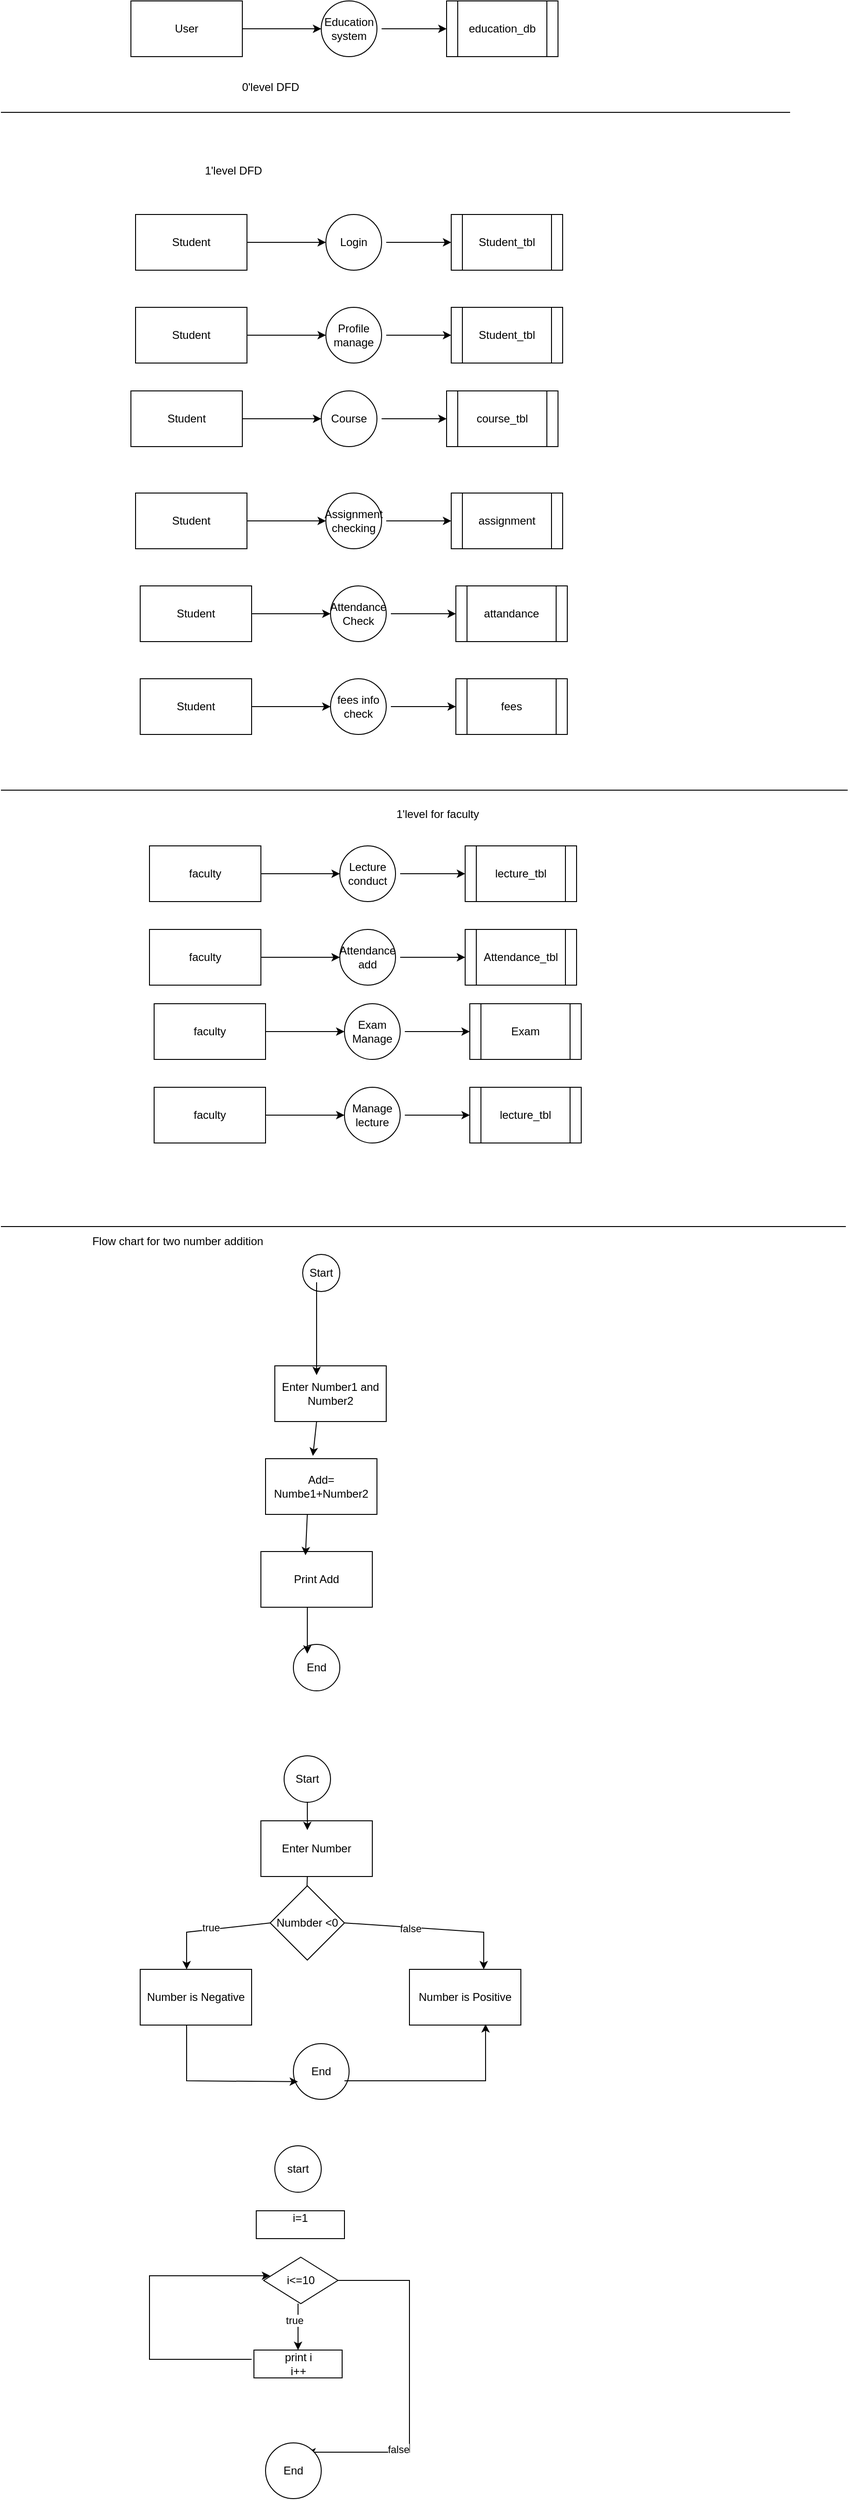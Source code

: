 <mxfile version="26.0.6">
  <diagram name="Page-1" id="3cgVduaGfbdR9CwbvbIO">
    <mxGraphModel dx="880" dy="468" grid="1" gridSize="10" guides="1" tooltips="1" connect="1" arrows="1" fold="1" page="1" pageScale="1" pageWidth="850" pageHeight="1100" math="0" shadow="0">
      <root>
        <mxCell id="0" />
        <mxCell id="1" parent="0" />
        <mxCell id="F1ZpXmMgRoGmj6HplNzn-1" value="User" style="rounded=0;whiteSpace=wrap;html=1;" vertex="1" parent="1">
          <mxGeometry x="140" y="80" width="120" height="60" as="geometry" />
        </mxCell>
        <mxCell id="F1ZpXmMgRoGmj6HplNzn-2" value="Education system" style="ellipse;whiteSpace=wrap;html=1;aspect=fixed;" vertex="1" parent="1">
          <mxGeometry x="345" y="80" width="60" height="60" as="geometry" />
        </mxCell>
        <mxCell id="F1ZpXmMgRoGmj6HplNzn-3" value="education_db" style="shape=process;whiteSpace=wrap;html=1;backgroundOutline=1;" vertex="1" parent="1">
          <mxGeometry x="480" y="80" width="120" height="60" as="geometry" />
        </mxCell>
        <mxCell id="F1ZpXmMgRoGmj6HplNzn-4" value="" style="endArrow=classic;html=1;rounded=0;entryX=0;entryY=0.5;entryDx=0;entryDy=0;" edge="1" parent="1" target="F1ZpXmMgRoGmj6HplNzn-2">
          <mxGeometry width="50" height="50" relative="1" as="geometry">
            <mxPoint x="260" y="110" as="sourcePoint" />
            <mxPoint x="310" y="60" as="targetPoint" />
          </mxGeometry>
        </mxCell>
        <mxCell id="F1ZpXmMgRoGmj6HplNzn-5" value="" style="endArrow=classic;html=1;rounded=0;" edge="1" parent="1" target="F1ZpXmMgRoGmj6HplNzn-3">
          <mxGeometry width="50" height="50" relative="1" as="geometry">
            <mxPoint x="410" y="110" as="sourcePoint" />
            <mxPoint x="460" y="60" as="targetPoint" />
          </mxGeometry>
        </mxCell>
        <mxCell id="F1ZpXmMgRoGmj6HplNzn-6" value="0&#39;level DFD" style="text;html=1;align=center;verticalAlign=middle;resizable=0;points=[];autosize=1;strokeColor=none;fillColor=none;" vertex="1" parent="1">
          <mxGeometry x="245" y="158" width="90" height="30" as="geometry" />
        </mxCell>
        <mxCell id="F1ZpXmMgRoGmj6HplNzn-22" value="" style="endArrow=none;html=1;rounded=0;" edge="1" parent="1">
          <mxGeometry width="50" height="50" relative="1" as="geometry">
            <mxPoint y="200" as="sourcePoint" />
            <mxPoint x="850" y="200" as="targetPoint" />
          </mxGeometry>
        </mxCell>
        <mxCell id="F1ZpXmMgRoGmj6HplNzn-38" value="Student" style="rounded=0;whiteSpace=wrap;html=1;" vertex="1" parent="1">
          <mxGeometry x="145" y="310" width="120" height="60" as="geometry" />
        </mxCell>
        <mxCell id="F1ZpXmMgRoGmj6HplNzn-39" value="Login" style="ellipse;whiteSpace=wrap;html=1;aspect=fixed;" vertex="1" parent="1">
          <mxGeometry x="350" y="310" width="60" height="60" as="geometry" />
        </mxCell>
        <mxCell id="F1ZpXmMgRoGmj6HplNzn-40" value="Student_tbl" style="shape=process;whiteSpace=wrap;html=1;backgroundOutline=1;" vertex="1" parent="1">
          <mxGeometry x="485" y="310" width="120" height="60" as="geometry" />
        </mxCell>
        <mxCell id="F1ZpXmMgRoGmj6HplNzn-41" value="" style="endArrow=classic;html=1;rounded=0;entryX=0;entryY=0.5;entryDx=0;entryDy=0;" edge="1" parent="1" target="F1ZpXmMgRoGmj6HplNzn-39">
          <mxGeometry width="50" height="50" relative="1" as="geometry">
            <mxPoint x="265" y="340" as="sourcePoint" />
            <mxPoint x="315" y="290" as="targetPoint" />
          </mxGeometry>
        </mxCell>
        <mxCell id="F1ZpXmMgRoGmj6HplNzn-42" value="" style="endArrow=classic;html=1;rounded=0;" edge="1" parent="1" target="F1ZpXmMgRoGmj6HplNzn-40">
          <mxGeometry width="50" height="50" relative="1" as="geometry">
            <mxPoint x="415" y="340" as="sourcePoint" />
            <mxPoint x="465" y="290" as="targetPoint" />
          </mxGeometry>
        </mxCell>
        <mxCell id="F1ZpXmMgRoGmj6HplNzn-43" value="Student" style="rounded=0;whiteSpace=wrap;html=1;" vertex="1" parent="1">
          <mxGeometry x="145" y="410" width="120" height="60" as="geometry" />
        </mxCell>
        <mxCell id="F1ZpXmMgRoGmj6HplNzn-44" value="Profile manage" style="ellipse;whiteSpace=wrap;html=1;aspect=fixed;" vertex="1" parent="1">
          <mxGeometry x="350" y="410" width="60" height="60" as="geometry" />
        </mxCell>
        <mxCell id="F1ZpXmMgRoGmj6HplNzn-45" value="Student_tbl" style="shape=process;whiteSpace=wrap;html=1;backgroundOutline=1;" vertex="1" parent="1">
          <mxGeometry x="485" y="410" width="120" height="60" as="geometry" />
        </mxCell>
        <mxCell id="F1ZpXmMgRoGmj6HplNzn-46" value="" style="endArrow=classic;html=1;rounded=0;entryX=0;entryY=0.5;entryDx=0;entryDy=0;" edge="1" parent="1" target="F1ZpXmMgRoGmj6HplNzn-44">
          <mxGeometry width="50" height="50" relative="1" as="geometry">
            <mxPoint x="265" y="440" as="sourcePoint" />
            <mxPoint x="315" y="390" as="targetPoint" />
          </mxGeometry>
        </mxCell>
        <mxCell id="F1ZpXmMgRoGmj6HplNzn-47" value="" style="endArrow=classic;html=1;rounded=0;" edge="1" parent="1" target="F1ZpXmMgRoGmj6HplNzn-45">
          <mxGeometry width="50" height="50" relative="1" as="geometry">
            <mxPoint x="415" y="440" as="sourcePoint" />
            <mxPoint x="465" y="390" as="targetPoint" />
          </mxGeometry>
        </mxCell>
        <mxCell id="F1ZpXmMgRoGmj6HplNzn-48" value="Student" style="rounded=0;whiteSpace=wrap;html=1;" vertex="1" parent="1">
          <mxGeometry x="140" y="500" width="120" height="60" as="geometry" />
        </mxCell>
        <mxCell id="F1ZpXmMgRoGmj6HplNzn-49" value="Course" style="ellipse;whiteSpace=wrap;html=1;aspect=fixed;" vertex="1" parent="1">
          <mxGeometry x="345" y="500" width="60" height="60" as="geometry" />
        </mxCell>
        <mxCell id="F1ZpXmMgRoGmj6HplNzn-50" value="course_tbl" style="shape=process;whiteSpace=wrap;html=1;backgroundOutline=1;" vertex="1" parent="1">
          <mxGeometry x="480" y="500" width="120" height="60" as="geometry" />
        </mxCell>
        <mxCell id="F1ZpXmMgRoGmj6HplNzn-51" value="" style="endArrow=classic;html=1;rounded=0;entryX=0;entryY=0.5;entryDx=0;entryDy=0;" edge="1" parent="1" target="F1ZpXmMgRoGmj6HplNzn-49">
          <mxGeometry width="50" height="50" relative="1" as="geometry">
            <mxPoint x="260" y="530" as="sourcePoint" />
            <mxPoint x="310" y="480" as="targetPoint" />
          </mxGeometry>
        </mxCell>
        <mxCell id="F1ZpXmMgRoGmj6HplNzn-52" value="" style="endArrow=classic;html=1;rounded=0;" edge="1" parent="1" target="F1ZpXmMgRoGmj6HplNzn-50">
          <mxGeometry width="50" height="50" relative="1" as="geometry">
            <mxPoint x="410" y="530" as="sourcePoint" />
            <mxPoint x="460" y="480" as="targetPoint" />
          </mxGeometry>
        </mxCell>
        <mxCell id="F1ZpXmMgRoGmj6HplNzn-53" value="1&#39;level DFD" style="text;html=1;align=center;verticalAlign=middle;resizable=0;points=[];autosize=1;strokeColor=none;fillColor=none;" vertex="1" parent="1">
          <mxGeometry x="205" y="248" width="90" height="30" as="geometry" />
        </mxCell>
        <mxCell id="F1ZpXmMgRoGmj6HplNzn-54" value="Student" style="rounded=0;whiteSpace=wrap;html=1;" vertex="1" parent="1">
          <mxGeometry x="145" y="610" width="120" height="60" as="geometry" />
        </mxCell>
        <mxCell id="F1ZpXmMgRoGmj6HplNzn-55" value="Assignment checking" style="ellipse;whiteSpace=wrap;html=1;aspect=fixed;" vertex="1" parent="1">
          <mxGeometry x="350" y="610" width="60" height="60" as="geometry" />
        </mxCell>
        <mxCell id="F1ZpXmMgRoGmj6HplNzn-56" value="assignment" style="shape=process;whiteSpace=wrap;html=1;backgroundOutline=1;" vertex="1" parent="1">
          <mxGeometry x="485" y="610" width="120" height="60" as="geometry" />
        </mxCell>
        <mxCell id="F1ZpXmMgRoGmj6HplNzn-57" value="" style="endArrow=classic;html=1;rounded=0;entryX=0;entryY=0.5;entryDx=0;entryDy=0;" edge="1" parent="1" target="F1ZpXmMgRoGmj6HplNzn-55">
          <mxGeometry width="50" height="50" relative="1" as="geometry">
            <mxPoint x="265" y="640" as="sourcePoint" />
            <mxPoint x="315" y="590" as="targetPoint" />
          </mxGeometry>
        </mxCell>
        <mxCell id="F1ZpXmMgRoGmj6HplNzn-58" value="" style="endArrow=classic;html=1;rounded=0;" edge="1" parent="1" target="F1ZpXmMgRoGmj6HplNzn-56">
          <mxGeometry width="50" height="50" relative="1" as="geometry">
            <mxPoint x="415" y="640" as="sourcePoint" />
            <mxPoint x="465" y="590" as="targetPoint" />
          </mxGeometry>
        </mxCell>
        <mxCell id="F1ZpXmMgRoGmj6HplNzn-59" value="Student" style="rounded=0;whiteSpace=wrap;html=1;" vertex="1" parent="1">
          <mxGeometry x="150" y="710" width="120" height="60" as="geometry" />
        </mxCell>
        <mxCell id="F1ZpXmMgRoGmj6HplNzn-60" value="Attendance Check" style="ellipse;whiteSpace=wrap;html=1;aspect=fixed;" vertex="1" parent="1">
          <mxGeometry x="355" y="710" width="60" height="60" as="geometry" />
        </mxCell>
        <mxCell id="F1ZpXmMgRoGmj6HplNzn-61" value="attandance" style="shape=process;whiteSpace=wrap;html=1;backgroundOutline=1;" vertex="1" parent="1">
          <mxGeometry x="490" y="710" width="120" height="60" as="geometry" />
        </mxCell>
        <mxCell id="F1ZpXmMgRoGmj6HplNzn-62" value="" style="endArrow=classic;html=1;rounded=0;entryX=0;entryY=0.5;entryDx=0;entryDy=0;" edge="1" parent="1" target="F1ZpXmMgRoGmj6HplNzn-60">
          <mxGeometry width="50" height="50" relative="1" as="geometry">
            <mxPoint x="270" y="740" as="sourcePoint" />
            <mxPoint x="320" y="690" as="targetPoint" />
          </mxGeometry>
        </mxCell>
        <mxCell id="F1ZpXmMgRoGmj6HplNzn-63" value="" style="endArrow=classic;html=1;rounded=0;" edge="1" parent="1" target="F1ZpXmMgRoGmj6HplNzn-61">
          <mxGeometry width="50" height="50" relative="1" as="geometry">
            <mxPoint x="420" y="740" as="sourcePoint" />
            <mxPoint x="470" y="690" as="targetPoint" />
          </mxGeometry>
        </mxCell>
        <mxCell id="F1ZpXmMgRoGmj6HplNzn-74" value="Student" style="rounded=0;whiteSpace=wrap;html=1;" vertex="1" parent="1">
          <mxGeometry x="150" y="810" width="120" height="60" as="geometry" />
        </mxCell>
        <mxCell id="F1ZpXmMgRoGmj6HplNzn-75" value="fees info check" style="ellipse;whiteSpace=wrap;html=1;aspect=fixed;" vertex="1" parent="1">
          <mxGeometry x="355" y="810" width="60" height="60" as="geometry" />
        </mxCell>
        <mxCell id="F1ZpXmMgRoGmj6HplNzn-76" value="fees" style="shape=process;whiteSpace=wrap;html=1;backgroundOutline=1;" vertex="1" parent="1">
          <mxGeometry x="490" y="810" width="120" height="60" as="geometry" />
        </mxCell>
        <mxCell id="F1ZpXmMgRoGmj6HplNzn-77" value="" style="endArrow=classic;html=1;rounded=0;entryX=0;entryY=0.5;entryDx=0;entryDy=0;" edge="1" parent="1" target="F1ZpXmMgRoGmj6HplNzn-75">
          <mxGeometry width="50" height="50" relative="1" as="geometry">
            <mxPoint x="270" y="840" as="sourcePoint" />
            <mxPoint x="320" y="790" as="targetPoint" />
          </mxGeometry>
        </mxCell>
        <mxCell id="F1ZpXmMgRoGmj6HplNzn-78" value="" style="endArrow=classic;html=1;rounded=0;" edge="1" parent="1" target="F1ZpXmMgRoGmj6HplNzn-76">
          <mxGeometry width="50" height="50" relative="1" as="geometry">
            <mxPoint x="420" y="840" as="sourcePoint" />
            <mxPoint x="470" y="790" as="targetPoint" />
          </mxGeometry>
        </mxCell>
        <mxCell id="F1ZpXmMgRoGmj6HplNzn-79" value="" style="endArrow=none;html=1;rounded=0;" edge="1" parent="1">
          <mxGeometry width="50" height="50" relative="1" as="geometry">
            <mxPoint y="930" as="sourcePoint" />
            <mxPoint x="912" y="930" as="targetPoint" />
          </mxGeometry>
        </mxCell>
        <mxCell id="F1ZpXmMgRoGmj6HplNzn-80" value="1&#39;level for faculty&lt;div&gt;&lt;br&gt;&lt;/div&gt;" style="text;html=1;align=center;verticalAlign=middle;resizable=0;points=[];autosize=1;strokeColor=none;fillColor=none;" vertex="1" parent="1">
          <mxGeometry x="415" y="943" width="110" height="40" as="geometry" />
        </mxCell>
        <mxCell id="F1ZpXmMgRoGmj6HplNzn-81" value="faculty" style="rounded=0;whiteSpace=wrap;html=1;" vertex="1" parent="1">
          <mxGeometry x="160" y="990" width="120" height="60" as="geometry" />
        </mxCell>
        <mxCell id="F1ZpXmMgRoGmj6HplNzn-82" value="Lecture conduct" style="ellipse;whiteSpace=wrap;html=1;aspect=fixed;" vertex="1" parent="1">
          <mxGeometry x="365" y="990" width="60" height="60" as="geometry" />
        </mxCell>
        <mxCell id="F1ZpXmMgRoGmj6HplNzn-83" value="lecture_tbl" style="shape=process;whiteSpace=wrap;html=1;backgroundOutline=1;" vertex="1" parent="1">
          <mxGeometry x="500" y="990" width="120" height="60" as="geometry" />
        </mxCell>
        <mxCell id="F1ZpXmMgRoGmj6HplNzn-84" value="" style="endArrow=classic;html=1;rounded=0;entryX=0;entryY=0.5;entryDx=0;entryDy=0;" edge="1" parent="1" target="F1ZpXmMgRoGmj6HplNzn-82">
          <mxGeometry width="50" height="50" relative="1" as="geometry">
            <mxPoint x="280" y="1020" as="sourcePoint" />
            <mxPoint x="330" y="970" as="targetPoint" />
          </mxGeometry>
        </mxCell>
        <mxCell id="F1ZpXmMgRoGmj6HplNzn-85" value="" style="endArrow=classic;html=1;rounded=0;" edge="1" parent="1" target="F1ZpXmMgRoGmj6HplNzn-83">
          <mxGeometry width="50" height="50" relative="1" as="geometry">
            <mxPoint x="430" y="1020" as="sourcePoint" />
            <mxPoint x="480" y="970" as="targetPoint" />
          </mxGeometry>
        </mxCell>
        <mxCell id="F1ZpXmMgRoGmj6HplNzn-101" value="faculty" style="rounded=0;whiteSpace=wrap;html=1;" vertex="1" parent="1">
          <mxGeometry x="160" y="1080" width="120" height="60" as="geometry" />
        </mxCell>
        <mxCell id="F1ZpXmMgRoGmj6HplNzn-102" value="Attendance add" style="ellipse;whiteSpace=wrap;html=1;aspect=fixed;" vertex="1" parent="1">
          <mxGeometry x="365" y="1080" width="60" height="60" as="geometry" />
        </mxCell>
        <mxCell id="F1ZpXmMgRoGmj6HplNzn-103" value="Attendance_tbl" style="shape=process;whiteSpace=wrap;html=1;backgroundOutline=1;" vertex="1" parent="1">
          <mxGeometry x="500" y="1080" width="120" height="60" as="geometry" />
        </mxCell>
        <mxCell id="F1ZpXmMgRoGmj6HplNzn-104" value="" style="endArrow=classic;html=1;rounded=0;entryX=0;entryY=0.5;entryDx=0;entryDy=0;" edge="1" parent="1" target="F1ZpXmMgRoGmj6HplNzn-102">
          <mxGeometry width="50" height="50" relative="1" as="geometry">
            <mxPoint x="280" y="1110" as="sourcePoint" />
            <mxPoint x="330" y="1060" as="targetPoint" />
          </mxGeometry>
        </mxCell>
        <mxCell id="F1ZpXmMgRoGmj6HplNzn-105" value="" style="endArrow=classic;html=1;rounded=0;" edge="1" parent="1" target="F1ZpXmMgRoGmj6HplNzn-103">
          <mxGeometry width="50" height="50" relative="1" as="geometry">
            <mxPoint x="430" y="1110" as="sourcePoint" />
            <mxPoint x="480" y="1060" as="targetPoint" />
          </mxGeometry>
        </mxCell>
        <mxCell id="F1ZpXmMgRoGmj6HplNzn-106" value="faculty" style="rounded=0;whiteSpace=wrap;html=1;" vertex="1" parent="1">
          <mxGeometry x="165" y="1160" width="120" height="60" as="geometry" />
        </mxCell>
        <mxCell id="F1ZpXmMgRoGmj6HplNzn-107" value="Exam Manage" style="ellipse;whiteSpace=wrap;html=1;aspect=fixed;" vertex="1" parent="1">
          <mxGeometry x="370" y="1160" width="60" height="60" as="geometry" />
        </mxCell>
        <mxCell id="F1ZpXmMgRoGmj6HplNzn-108" value="Exam" style="shape=process;whiteSpace=wrap;html=1;backgroundOutline=1;" vertex="1" parent="1">
          <mxGeometry x="505" y="1160" width="120" height="60" as="geometry" />
        </mxCell>
        <mxCell id="F1ZpXmMgRoGmj6HplNzn-109" value="" style="endArrow=classic;html=1;rounded=0;entryX=0;entryY=0.5;entryDx=0;entryDy=0;" edge="1" parent="1" target="F1ZpXmMgRoGmj6HplNzn-107">
          <mxGeometry width="50" height="50" relative="1" as="geometry">
            <mxPoint x="285" y="1190" as="sourcePoint" />
            <mxPoint x="335" y="1140" as="targetPoint" />
          </mxGeometry>
        </mxCell>
        <mxCell id="F1ZpXmMgRoGmj6HplNzn-110" value="" style="endArrow=classic;html=1;rounded=0;" edge="1" parent="1" target="F1ZpXmMgRoGmj6HplNzn-108">
          <mxGeometry width="50" height="50" relative="1" as="geometry">
            <mxPoint x="435" y="1190" as="sourcePoint" />
            <mxPoint x="485" y="1140" as="targetPoint" />
          </mxGeometry>
        </mxCell>
        <mxCell id="F1ZpXmMgRoGmj6HplNzn-111" value="faculty" style="rounded=0;whiteSpace=wrap;html=1;" vertex="1" parent="1">
          <mxGeometry x="165" y="1250" width="120" height="60" as="geometry" />
        </mxCell>
        <mxCell id="F1ZpXmMgRoGmj6HplNzn-112" value="Manage&lt;div&gt;lecture&lt;/div&gt;" style="ellipse;whiteSpace=wrap;html=1;aspect=fixed;" vertex="1" parent="1">
          <mxGeometry x="370" y="1250" width="60" height="60" as="geometry" />
        </mxCell>
        <mxCell id="F1ZpXmMgRoGmj6HplNzn-113" value="lecture_tbl" style="shape=process;whiteSpace=wrap;html=1;backgroundOutline=1;" vertex="1" parent="1">
          <mxGeometry x="505" y="1250" width="120" height="60" as="geometry" />
        </mxCell>
        <mxCell id="F1ZpXmMgRoGmj6HplNzn-114" value="" style="endArrow=classic;html=1;rounded=0;entryX=0;entryY=0.5;entryDx=0;entryDy=0;" edge="1" parent="1" target="F1ZpXmMgRoGmj6HplNzn-112">
          <mxGeometry width="50" height="50" relative="1" as="geometry">
            <mxPoint x="285" y="1280" as="sourcePoint" />
            <mxPoint x="335" y="1230" as="targetPoint" />
          </mxGeometry>
        </mxCell>
        <mxCell id="F1ZpXmMgRoGmj6HplNzn-115" value="" style="endArrow=classic;html=1;rounded=0;" edge="1" parent="1" target="F1ZpXmMgRoGmj6HplNzn-113">
          <mxGeometry width="50" height="50" relative="1" as="geometry">
            <mxPoint x="435" y="1280" as="sourcePoint" />
            <mxPoint x="485" y="1230" as="targetPoint" />
          </mxGeometry>
        </mxCell>
        <mxCell id="F1ZpXmMgRoGmj6HplNzn-116" value="" style="endArrow=none;html=1;rounded=0;" edge="1" parent="1">
          <mxGeometry width="50" height="50" relative="1" as="geometry">
            <mxPoint y="1400" as="sourcePoint" />
            <mxPoint x="910" y="1400" as="targetPoint" />
          </mxGeometry>
        </mxCell>
        <mxCell id="F1ZpXmMgRoGmj6HplNzn-117" value="Flow chart for two number addition&lt;div&gt;&lt;br&gt;&lt;/div&gt;" style="text;html=1;align=center;verticalAlign=middle;resizable=0;points=[];autosize=1;strokeColor=none;fillColor=none;" vertex="1" parent="1">
          <mxGeometry x="85" y="1403" width="210" height="40" as="geometry" />
        </mxCell>
        <mxCell id="F1ZpXmMgRoGmj6HplNzn-118" value="Start" style="ellipse;whiteSpace=wrap;html=1;aspect=fixed;" vertex="1" parent="1">
          <mxGeometry x="325" y="1430" width="40" height="40" as="geometry" />
        </mxCell>
        <mxCell id="F1ZpXmMgRoGmj6HplNzn-119" value="Enter Number1 and Number2" style="rounded=0;whiteSpace=wrap;html=1;" vertex="1" parent="1">
          <mxGeometry x="295" y="1550" width="120" height="60" as="geometry" />
        </mxCell>
        <mxCell id="F1ZpXmMgRoGmj6HplNzn-120" value="" style="endArrow=classic;html=1;rounded=0;" edge="1" parent="1">
          <mxGeometry width="50" height="50" relative="1" as="geometry">
            <mxPoint x="340" y="1460" as="sourcePoint" />
            <mxPoint x="340" y="1560" as="targetPoint" />
          </mxGeometry>
        </mxCell>
        <mxCell id="F1ZpXmMgRoGmj6HplNzn-121" value="Add= Numbe1+Number2" style="rounded=0;whiteSpace=wrap;html=1;" vertex="1" parent="1">
          <mxGeometry x="285" y="1650" width="120" height="60" as="geometry" />
        </mxCell>
        <mxCell id="F1ZpXmMgRoGmj6HplNzn-122" value="Print Add" style="rounded=0;whiteSpace=wrap;html=1;" vertex="1" parent="1">
          <mxGeometry x="280" y="1750" width="120" height="60" as="geometry" />
        </mxCell>
        <mxCell id="F1ZpXmMgRoGmj6HplNzn-123" value="End" style="ellipse;whiteSpace=wrap;html=1;aspect=fixed;" vertex="1" parent="1">
          <mxGeometry x="315" y="1850" width="50" height="50" as="geometry" />
        </mxCell>
        <mxCell id="F1ZpXmMgRoGmj6HplNzn-124" value="" style="endArrow=classic;html=1;rounded=0;entryX=0.425;entryY=-0.05;entryDx=0;entryDy=0;entryPerimeter=0;" edge="1" parent="1" target="F1ZpXmMgRoGmj6HplNzn-121">
          <mxGeometry width="50" height="50" relative="1" as="geometry">
            <mxPoint x="340" y="1610" as="sourcePoint" />
            <mxPoint x="390" y="1560" as="targetPoint" />
          </mxGeometry>
        </mxCell>
        <mxCell id="F1ZpXmMgRoGmj6HplNzn-125" value="" style="endArrow=classic;html=1;rounded=0;entryX=0.4;entryY=0.067;entryDx=0;entryDy=0;entryPerimeter=0;" edge="1" parent="1" target="F1ZpXmMgRoGmj6HplNzn-122">
          <mxGeometry width="50" height="50" relative="1" as="geometry">
            <mxPoint x="330" y="1710" as="sourcePoint" />
            <mxPoint x="380" y="1660" as="targetPoint" />
          </mxGeometry>
        </mxCell>
        <mxCell id="F1ZpXmMgRoGmj6HplNzn-126" value="" style="endArrow=classic;html=1;rounded=0;entryX=0.3;entryY=0.2;entryDx=0;entryDy=0;entryPerimeter=0;" edge="1" parent="1" target="F1ZpXmMgRoGmj6HplNzn-123">
          <mxGeometry width="50" height="50" relative="1" as="geometry">
            <mxPoint x="330" y="1810" as="sourcePoint" />
            <mxPoint x="380" y="1760" as="targetPoint" />
          </mxGeometry>
        </mxCell>
        <mxCell id="F1ZpXmMgRoGmj6HplNzn-127" value="Start" style="ellipse;whiteSpace=wrap;html=1;aspect=fixed;" vertex="1" parent="1">
          <mxGeometry x="305" y="1970" width="50" height="50" as="geometry" />
        </mxCell>
        <mxCell id="F1ZpXmMgRoGmj6HplNzn-128" value="Enter Number" style="rounded=0;whiteSpace=wrap;html=1;" vertex="1" parent="1">
          <mxGeometry x="280" y="2040" width="120" height="60" as="geometry" />
        </mxCell>
        <mxCell id="F1ZpXmMgRoGmj6HplNzn-130" value="Number is Positive" style="rounded=0;whiteSpace=wrap;html=1;" vertex="1" parent="1">
          <mxGeometry x="440" y="2200" width="120" height="60" as="geometry" />
        </mxCell>
        <mxCell id="F1ZpXmMgRoGmj6HplNzn-131" value="Number is Negative" style="rounded=0;whiteSpace=wrap;html=1;" vertex="1" parent="1">
          <mxGeometry x="150" y="2200" width="120" height="60" as="geometry" />
        </mxCell>
        <mxCell id="F1ZpXmMgRoGmj6HplNzn-132" value="" style="endArrow=classic;html=1;rounded=0;exitX=0;exitY=0.5;exitDx=0;exitDy=0;" edge="1" parent="1" source="F1ZpXmMgRoGmj6HplNzn-143">
          <mxGeometry width="50" height="50" relative="1" as="geometry">
            <mxPoint x="290" y="2160" as="sourcePoint" />
            <mxPoint x="200" y="2200" as="targetPoint" />
            <Array as="points">
              <mxPoint x="200" y="2160" />
            </Array>
          </mxGeometry>
        </mxCell>
        <mxCell id="F1ZpXmMgRoGmj6HplNzn-133" value="true" style="edgeLabel;html=1;align=center;verticalAlign=middle;resizable=0;points=[];" vertex="1" connectable="0" parent="F1ZpXmMgRoGmj6HplNzn-132">
          <mxGeometry x="-0.015" y="-2" relative="1" as="geometry">
            <mxPoint as="offset" />
          </mxGeometry>
        </mxCell>
        <mxCell id="F1ZpXmMgRoGmj6HplNzn-134" value="" style="endArrow=classic;html=1;rounded=0;exitX=1;exitY=0.5;exitDx=0;exitDy=0;" edge="1" parent="1" source="F1ZpXmMgRoGmj6HplNzn-143">
          <mxGeometry width="50" height="50" relative="1" as="geometry">
            <mxPoint x="410" y="2160" as="sourcePoint" />
            <mxPoint x="520" y="2200" as="targetPoint" />
            <Array as="points">
              <mxPoint x="520" y="2160" />
            </Array>
          </mxGeometry>
        </mxCell>
        <mxCell id="F1ZpXmMgRoGmj6HplNzn-135" value="false" style="edgeLabel;html=1;align=center;verticalAlign=middle;resizable=0;points=[];" vertex="1" connectable="0" parent="F1ZpXmMgRoGmj6HplNzn-134">
          <mxGeometry x="-0.253" y="-1" relative="1" as="geometry">
            <mxPoint as="offset" />
          </mxGeometry>
        </mxCell>
        <mxCell id="F1ZpXmMgRoGmj6HplNzn-136" value="End" style="ellipse;whiteSpace=wrap;html=1;aspect=fixed;" vertex="1" parent="1">
          <mxGeometry x="315" y="2280" width="60" height="60" as="geometry" />
        </mxCell>
        <mxCell id="F1ZpXmMgRoGmj6HplNzn-137" value="" style="endArrow=classic;html=1;rounded=0;entryX=0.083;entryY=0.683;entryDx=0;entryDy=0;entryPerimeter=0;" edge="1" parent="1" target="F1ZpXmMgRoGmj6HplNzn-136">
          <mxGeometry width="50" height="50" relative="1" as="geometry">
            <mxPoint x="200" y="2260" as="sourcePoint" />
            <mxPoint x="250" y="2210" as="targetPoint" />
            <Array as="points">
              <mxPoint x="200" y="2320" />
            </Array>
          </mxGeometry>
        </mxCell>
        <mxCell id="F1ZpXmMgRoGmj6HplNzn-138" value="" style="endArrow=classic;html=1;rounded=0;entryX=0.683;entryY=0.983;entryDx=0;entryDy=0;entryPerimeter=0;" edge="1" parent="1" target="F1ZpXmMgRoGmj6HplNzn-130">
          <mxGeometry width="50" height="50" relative="1" as="geometry">
            <mxPoint x="370" y="2320" as="sourcePoint" />
            <mxPoint x="420" y="2270" as="targetPoint" />
            <Array as="points">
              <mxPoint x="522" y="2320" />
            </Array>
          </mxGeometry>
        </mxCell>
        <mxCell id="F1ZpXmMgRoGmj6HplNzn-139" value="" style="endArrow=classic;html=1;rounded=0;entryX=0.325;entryY=0.033;entryDx=0;entryDy=0;entryPerimeter=0;" edge="1" parent="1">
          <mxGeometry width="50" height="50" relative="1" as="geometry">
            <mxPoint x="330" y="2100" as="sourcePoint" />
            <mxPoint x="329" y="2131.98" as="targetPoint" />
          </mxGeometry>
        </mxCell>
        <mxCell id="F1ZpXmMgRoGmj6HplNzn-140" value="" style="endArrow=classic;html=1;rounded=0;entryX=0.417;entryY=0.167;entryDx=0;entryDy=0;entryPerimeter=0;" edge="1" parent="1" target="F1ZpXmMgRoGmj6HplNzn-128">
          <mxGeometry width="50" height="50" relative="1" as="geometry">
            <mxPoint x="330" y="2020" as="sourcePoint" />
            <mxPoint x="380" y="1970" as="targetPoint" />
          </mxGeometry>
        </mxCell>
        <mxCell id="F1ZpXmMgRoGmj6HplNzn-141" value="start" style="ellipse;whiteSpace=wrap;html=1;aspect=fixed;" vertex="1" parent="1">
          <mxGeometry x="295" y="2390" width="50" height="50" as="geometry" />
        </mxCell>
        <mxCell id="F1ZpXmMgRoGmj6HplNzn-142" value="i=1&lt;div&gt;&lt;br&gt;&lt;/div&gt;" style="rounded=0;whiteSpace=wrap;html=1;" vertex="1" parent="1">
          <mxGeometry x="275" y="2460" width="95" height="30" as="geometry" />
        </mxCell>
        <mxCell id="F1ZpXmMgRoGmj6HplNzn-143" value="Numbder &amp;lt;0" style="rhombus;whiteSpace=wrap;html=1;" vertex="1" parent="1">
          <mxGeometry x="290" y="2110" width="80" height="80" as="geometry" />
        </mxCell>
        <mxCell id="F1ZpXmMgRoGmj6HplNzn-145" value="i&amp;lt;=10" style="rhombus;whiteSpace=wrap;html=1;" vertex="1" parent="1">
          <mxGeometry x="283" y="2510" width="80" height="50" as="geometry" />
        </mxCell>
        <mxCell id="F1ZpXmMgRoGmj6HplNzn-147" value="&lt;div&gt;print i&lt;/div&gt;&lt;div&gt;i++&lt;/div&gt;" style="rounded=0;whiteSpace=wrap;html=1;" vertex="1" parent="1">
          <mxGeometry x="272.5" y="2610" width="95" height="30" as="geometry" />
        </mxCell>
        <mxCell id="F1ZpXmMgRoGmj6HplNzn-148" value="" style="endArrow=classic;html=1;rounded=0;" edge="1" parent="1" target="F1ZpXmMgRoGmj6HplNzn-147">
          <mxGeometry width="50" height="50" relative="1" as="geometry">
            <mxPoint x="320" y="2560" as="sourcePoint" />
            <mxPoint x="370" y="2510" as="targetPoint" />
          </mxGeometry>
        </mxCell>
        <mxCell id="F1ZpXmMgRoGmj6HplNzn-149" value="true" style="edgeLabel;html=1;align=center;verticalAlign=middle;resizable=0;points=[];" vertex="1" connectable="0" parent="F1ZpXmMgRoGmj6HplNzn-148">
          <mxGeometry x="-0.28" y="-4" relative="1" as="geometry">
            <mxPoint as="offset" />
          </mxGeometry>
        </mxCell>
        <mxCell id="F1ZpXmMgRoGmj6HplNzn-150" value="" style="endArrow=classic;html=1;rounded=0;" edge="1" parent="1">
          <mxGeometry width="50" height="50" relative="1" as="geometry">
            <mxPoint x="270" y="2620" as="sourcePoint" />
            <mxPoint x="290" y="2530" as="targetPoint" />
            <Array as="points">
              <mxPoint x="160" y="2620" />
              <mxPoint x="160" y="2530" />
            </Array>
          </mxGeometry>
        </mxCell>
        <mxCell id="F1ZpXmMgRoGmj6HplNzn-151" value="" style="endArrow=classic;html=1;rounded=0;exitX=1;exitY=0.5;exitDx=0;exitDy=0;" edge="1" parent="1" source="F1ZpXmMgRoGmj6HplNzn-145">
          <mxGeometry width="50" height="50" relative="1" as="geometry">
            <mxPoint x="360" y="2540" as="sourcePoint" />
            <mxPoint x="330" y="2720" as="targetPoint" />
            <Array as="points">
              <mxPoint x="440" y="2535" />
              <mxPoint x="440" y="2720" />
            </Array>
          </mxGeometry>
        </mxCell>
        <mxCell id="F1ZpXmMgRoGmj6HplNzn-153" value="false" style="edgeLabel;html=1;align=center;verticalAlign=middle;resizable=0;points=[];" vertex="1" connectable="0" parent="F1ZpXmMgRoGmj6HplNzn-151">
          <mxGeometry x="0.475" y="-3" relative="1" as="geometry">
            <mxPoint as="offset" />
          </mxGeometry>
        </mxCell>
        <mxCell id="F1ZpXmMgRoGmj6HplNzn-152" value="End" style="ellipse;whiteSpace=wrap;html=1;aspect=fixed;" vertex="1" parent="1">
          <mxGeometry x="285" y="2710" width="60" height="60" as="geometry" />
        </mxCell>
      </root>
    </mxGraphModel>
  </diagram>
</mxfile>

